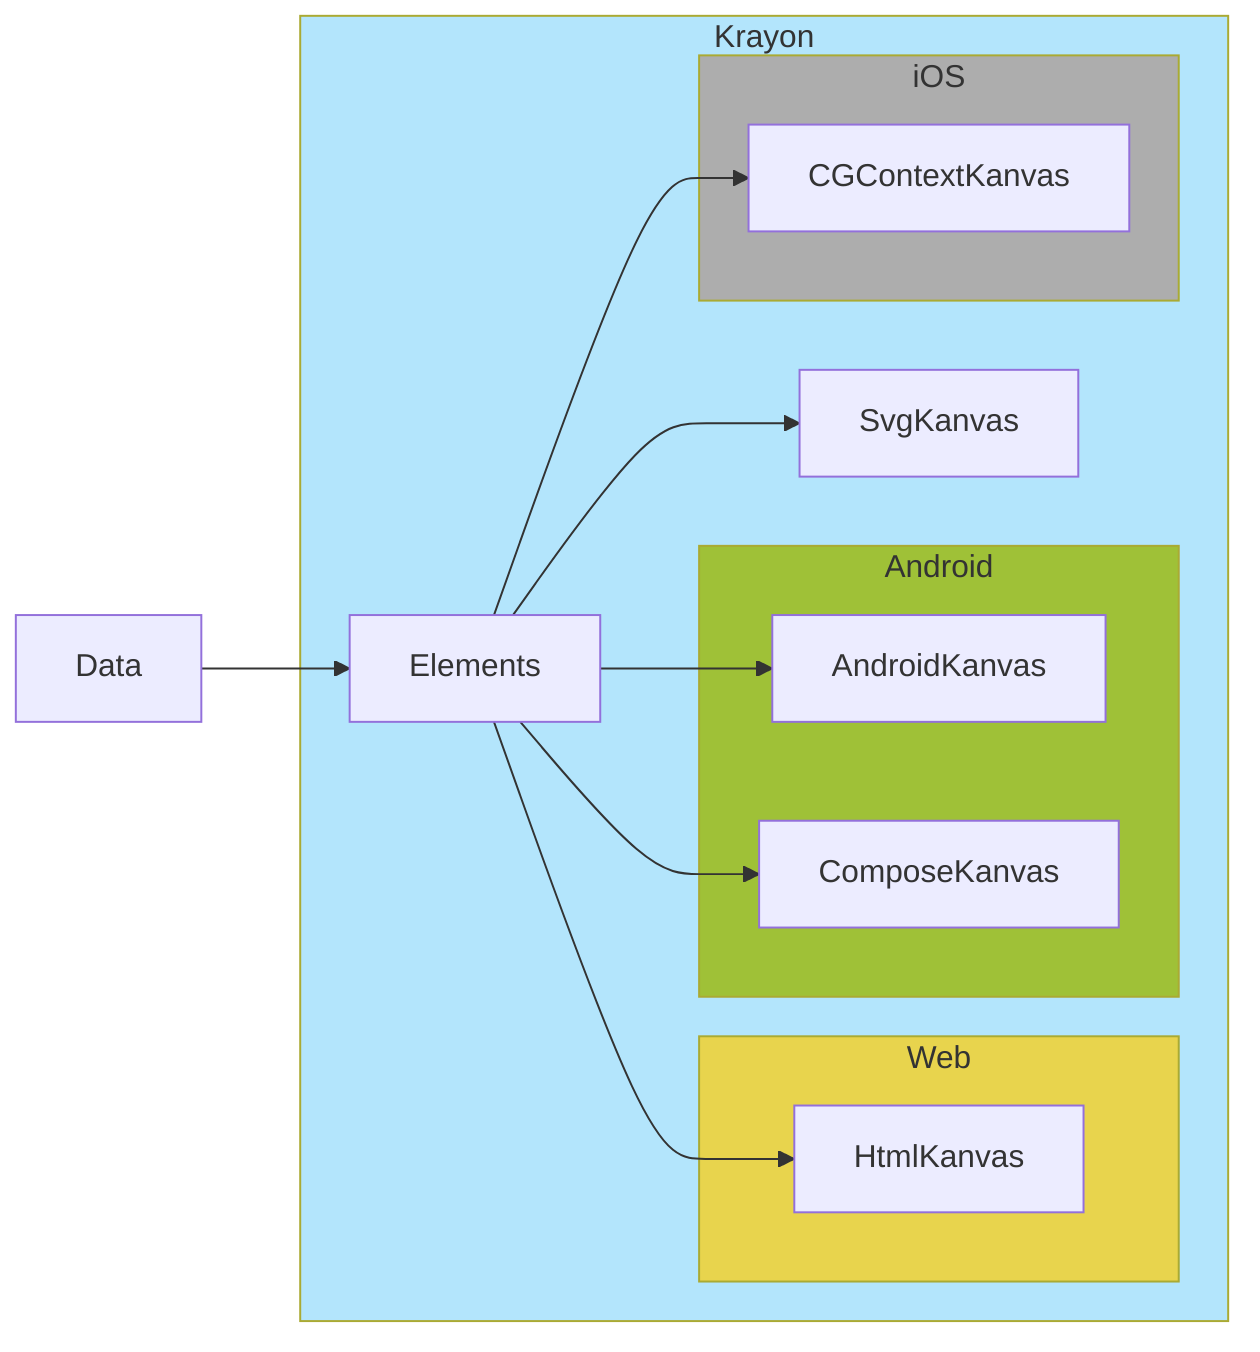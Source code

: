 graph LR;
    Data --> Elements
    subgraph Krayon
        Elements
        SvgKanvas
        subgraph Web
            HtmlKanvas
        end
        subgraph Android
            AndroidKanvas
            ComposeKanvas
        end
        subgraph iOS
            CGContextKanvas
        end
    end
    Elements --> HtmlKanvas
    Elements --> AndroidKanvas
    Elements --> SvgKanvas
    Elements --> ComposeKanvas
    Elements --> CGContextKanvas
    style Krayon fill:#b3e5fc
    style Web fill:#e8d44d
    style Android fill:#9fc137
    style iOS fill:#adadad